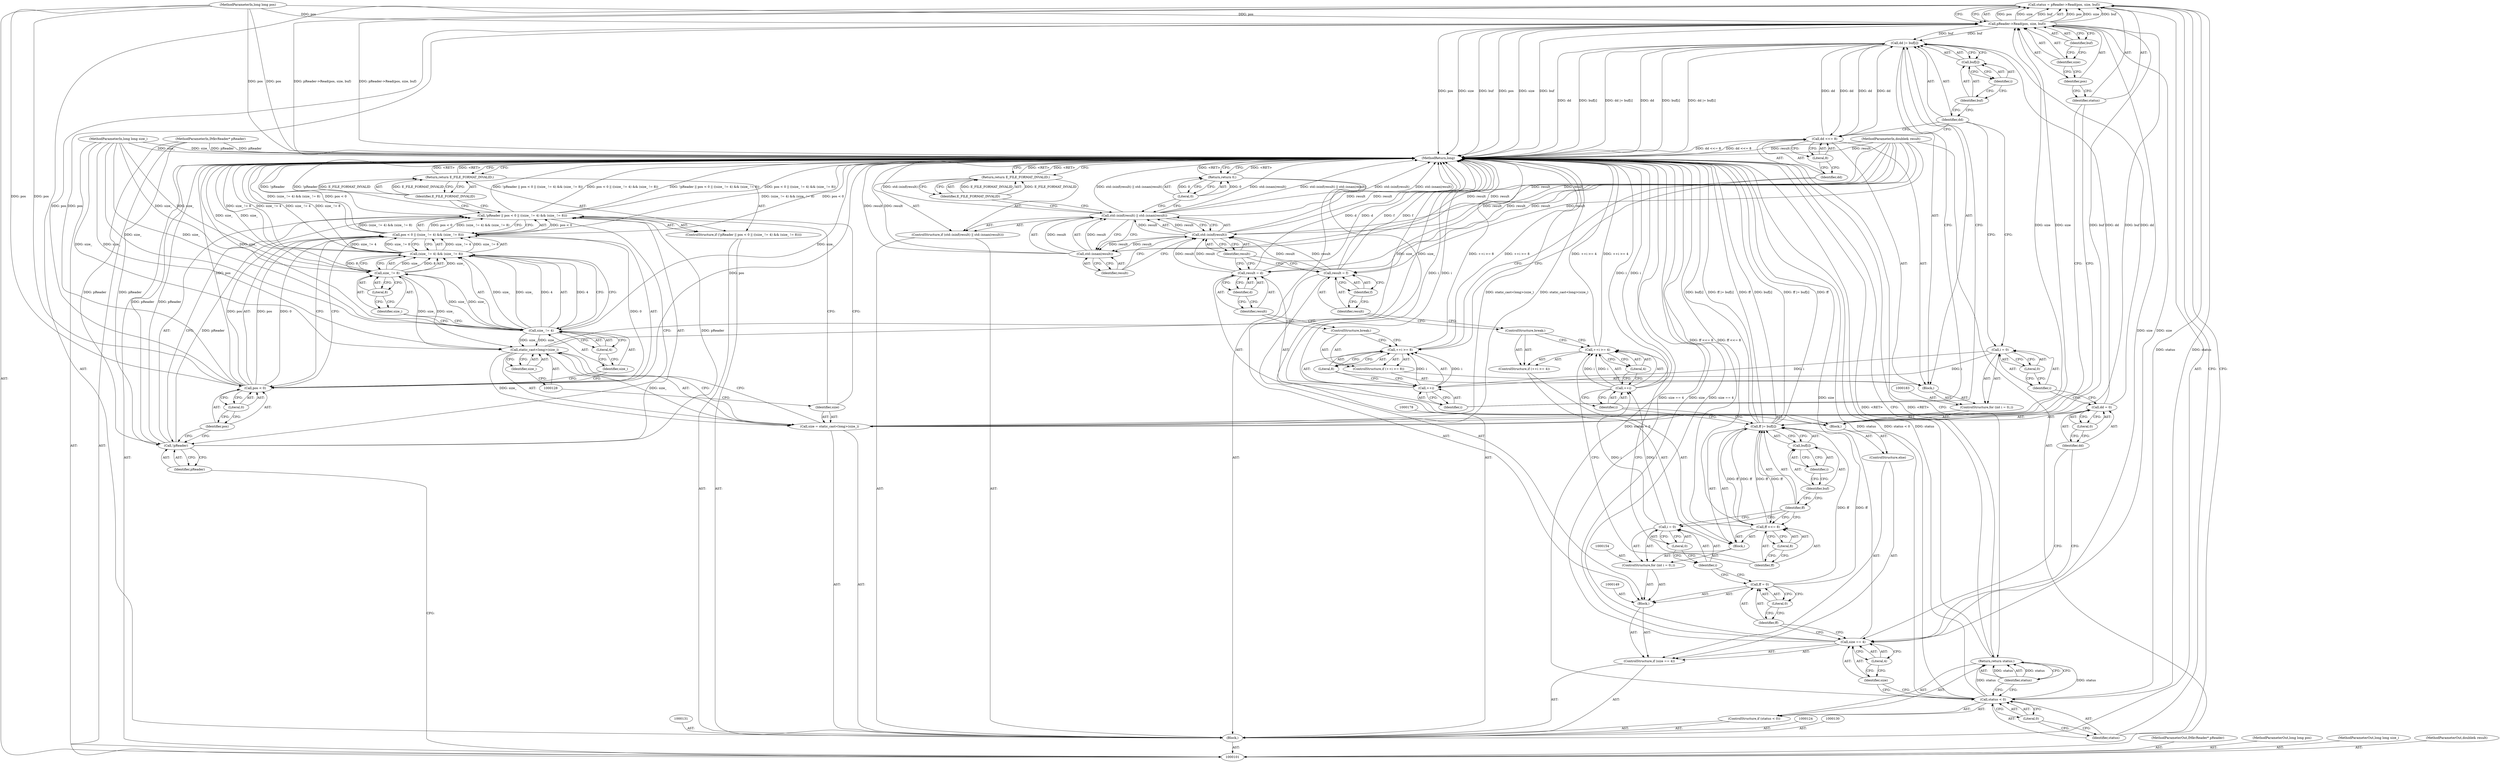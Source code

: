 digraph "0_Android_cc274e2abe8b2a6698a5c47d8aa4bb45f1f9538d_63" {
"1000132" [label="(Call,status = pReader->Read(pos, size, buf))"];
"1000133" [label="(Identifier,status)"];
"1000134" [label="(Call,pReader->Read(pos, size, buf))"];
"1000135" [label="(Identifier,pos)"];
"1000136" [label="(Identifier,size)"];
"1000137" [label="(Identifier,buf)"];
"1000138" [label="(ControlStructure,if (status < 0))"];
"1000141" [label="(Literal,0)"];
"1000139" [label="(Call,status < 0)"];
"1000140" [label="(Identifier,status)"];
"1000142" [label="(Return,return status;)"];
"1000143" [label="(Identifier,status)"];
"1000144" [label="(ControlStructure,if (size == 4))"];
"1000147" [label="(Literal,4)"];
"1000145" [label="(Call,size == 4)"];
"1000146" [label="(Identifier,size)"];
"1000148" [label="(Block,)"];
"1000215" [label="(MethodReturn,long)"];
"1000102" [label="(MethodParameterIn,IMkvReader* pReader)"];
"1000304" [label="(MethodParameterOut,IMkvReader* pReader)"];
"1000103" [label="(MethodParameterIn,long long pos)"];
"1000305" [label="(MethodParameterOut,long long pos)"];
"1000104" [label="(MethodParameterIn,long long size_)"];
"1000306" [label="(MethodParameterOut,long long size_)"];
"1000150" [label="(Call,ff = 0)"];
"1000151" [label="(Identifier,ff)"];
"1000152" [label="(Literal,0)"];
"1000153" [label="(ControlStructure,for (int i = 0;;))"];
"1000155" [label="(Call,i = 0)"];
"1000156" [label="(Identifier,i)"];
"1000157" [label="(Literal,0)"];
"1000158" [label="(Block,)"];
"1000161" [label="(Call,buf[i])"];
"1000162" [label="(Identifier,buf)"];
"1000163" [label="(Identifier,i)"];
"1000159" [label="(Call,ff |= buf[i])"];
"1000160" [label="(Identifier,ff)"];
"1000164" [label="(ControlStructure,if (++i >= 4))"];
"1000168" [label="(Literal,4)"];
"1000165" [label="(Call,++i >= 4)"];
"1000166" [label="(Call,++i)"];
"1000167" [label="(Identifier,i)"];
"1000169" [label="(ControlStructure,break;)"];
"1000105" [label="(MethodParameterIn,double& result)"];
"1000307" [label="(MethodParameterOut,double& result)"];
"1000106" [label="(Block,)"];
"1000172" [label="(Literal,8)"];
"1000170" [label="(Call,ff <<= 8)"];
"1000171" [label="(Identifier,ff)"];
"1000175" [label="(Identifier,f)"];
"1000173" [label="(Call,result = f)"];
"1000174" [label="(Identifier,result)"];
"1000176" [label="(ControlStructure,else)"];
"1000177" [label="(Block,)"];
"1000111" [label="(Call,pos < 0 || ((size_ != 4) && (size_ != 8)))"];
"1000112" [label="(Call,pos < 0)"];
"1000113" [label="(Identifier,pos)"];
"1000107" [label="(ControlStructure,if (!pReader || pos < 0 || ((size_ != 4) && (size_ != 8))))"];
"1000114" [label="(Literal,0)"];
"1000115" [label="(Call,(size_ != 4) && (size_ != 8))"];
"1000116" [label="(Call,size_ != 4)"];
"1000117" [label="(Identifier,size_)"];
"1000118" [label="(Literal,4)"];
"1000119" [label="(Call,size_ != 8)"];
"1000120" [label="(Identifier,size_)"];
"1000121" [label="(Literal,8)"];
"1000108" [label="(Call,!pReader || pos < 0 || ((size_ != 4) && (size_ != 8)))"];
"1000109" [label="(Call,!pReader)"];
"1000110" [label="(Identifier,pReader)"];
"1000179" [label="(Call,dd = 0)"];
"1000180" [label="(Identifier,dd)"];
"1000181" [label="(Literal,0)"];
"1000182" [label="(ControlStructure,for (int i = 0;;))"];
"1000184" [label="(Call,i = 0)"];
"1000185" [label="(Identifier,i)"];
"1000186" [label="(Literal,0)"];
"1000187" [label="(Block,)"];
"1000190" [label="(Call,buf[i])"];
"1000191" [label="(Identifier,buf)"];
"1000192" [label="(Identifier,i)"];
"1000188" [label="(Call,dd |= buf[i])"];
"1000189" [label="(Identifier,dd)"];
"1000193" [label="(ControlStructure,if (++i >= 8))"];
"1000197" [label="(Literal,8)"];
"1000194" [label="(Call,++i >= 8)"];
"1000195" [label="(Call,++i)"];
"1000196" [label="(Identifier,i)"];
"1000198" [label="(ControlStructure,break;)"];
"1000201" [label="(Literal,8)"];
"1000199" [label="(Call,dd <<= 8)"];
"1000200" [label="(Identifier,dd)"];
"1000123" [label="(Identifier,E_FILE_FORMAT_INVALID)"];
"1000122" [label="(Return,return E_FILE_FORMAT_INVALID;)"];
"1000204" [label="(Identifier,d)"];
"1000202" [label="(Call,result = d)"];
"1000203" [label="(Identifier,result)"];
"1000208" [label="(Identifier,result)"];
"1000205" [label="(ControlStructure,if (std::isinf(result) || std::isnan(result)))"];
"1000209" [label="(Call,std::isnan(result))"];
"1000210" [label="(Identifier,result)"];
"1000206" [label="(Call,std::isinf(result) || std::isnan(result))"];
"1000207" [label="(Call,std::isinf(result))"];
"1000212" [label="(Identifier,E_FILE_FORMAT_INVALID)"];
"1000211" [label="(Return,return E_FILE_FORMAT_INVALID;)"];
"1000214" [label="(Literal,0)"];
"1000213" [label="(Return,return 0;)"];
"1000125" [label="(Call,size = static_cast<long>(size_))"];
"1000126" [label="(Identifier,size)"];
"1000127" [label="(Call,static_cast<long>(size_))"];
"1000129" [label="(Identifier,size_)"];
"1000132" -> "1000106"  [label="AST: "];
"1000132" -> "1000134"  [label="CFG: "];
"1000133" -> "1000132"  [label="AST: "];
"1000134" -> "1000132"  [label="AST: "];
"1000140" -> "1000132"  [label="CFG: "];
"1000132" -> "1000215"  [label="DDG: pReader->Read(pos, size, buf)"];
"1000134" -> "1000132"  [label="DDG: pos"];
"1000134" -> "1000132"  [label="DDG: size"];
"1000134" -> "1000132"  [label="DDG: buf"];
"1000132" -> "1000139"  [label="DDG: status"];
"1000133" -> "1000132"  [label="AST: "];
"1000133" -> "1000125"  [label="CFG: "];
"1000135" -> "1000133"  [label="CFG: "];
"1000134" -> "1000132"  [label="AST: "];
"1000134" -> "1000137"  [label="CFG: "];
"1000135" -> "1000134"  [label="AST: "];
"1000136" -> "1000134"  [label="AST: "];
"1000137" -> "1000134"  [label="AST: "];
"1000132" -> "1000134"  [label="CFG: "];
"1000134" -> "1000215"  [label="DDG: pos"];
"1000134" -> "1000215"  [label="DDG: size"];
"1000134" -> "1000215"  [label="DDG: buf"];
"1000134" -> "1000132"  [label="DDG: pos"];
"1000134" -> "1000132"  [label="DDG: size"];
"1000134" -> "1000132"  [label="DDG: buf"];
"1000112" -> "1000134"  [label="DDG: pos"];
"1000103" -> "1000134"  [label="DDG: pos"];
"1000125" -> "1000134"  [label="DDG: size"];
"1000134" -> "1000145"  [label="DDG: size"];
"1000134" -> "1000159"  [label="DDG: buf"];
"1000134" -> "1000188"  [label="DDG: buf"];
"1000135" -> "1000134"  [label="AST: "];
"1000135" -> "1000133"  [label="CFG: "];
"1000136" -> "1000135"  [label="CFG: "];
"1000136" -> "1000134"  [label="AST: "];
"1000136" -> "1000135"  [label="CFG: "];
"1000137" -> "1000136"  [label="CFG: "];
"1000137" -> "1000134"  [label="AST: "];
"1000137" -> "1000136"  [label="CFG: "];
"1000134" -> "1000137"  [label="CFG: "];
"1000138" -> "1000106"  [label="AST: "];
"1000139" -> "1000138"  [label="AST: "];
"1000142" -> "1000138"  [label="AST: "];
"1000141" -> "1000139"  [label="AST: "];
"1000141" -> "1000140"  [label="CFG: "];
"1000139" -> "1000141"  [label="CFG: "];
"1000139" -> "1000138"  [label="AST: "];
"1000139" -> "1000141"  [label="CFG: "];
"1000140" -> "1000139"  [label="AST: "];
"1000141" -> "1000139"  [label="AST: "];
"1000143" -> "1000139"  [label="CFG: "];
"1000146" -> "1000139"  [label="CFG: "];
"1000139" -> "1000215"  [label="DDG: status < 0"];
"1000139" -> "1000215"  [label="DDG: status"];
"1000132" -> "1000139"  [label="DDG: status"];
"1000139" -> "1000142"  [label="DDG: status"];
"1000140" -> "1000139"  [label="AST: "];
"1000140" -> "1000132"  [label="CFG: "];
"1000141" -> "1000140"  [label="CFG: "];
"1000142" -> "1000138"  [label="AST: "];
"1000142" -> "1000143"  [label="CFG: "];
"1000143" -> "1000142"  [label="AST: "];
"1000215" -> "1000142"  [label="CFG: "];
"1000142" -> "1000215"  [label="DDG: <RET>"];
"1000143" -> "1000142"  [label="DDG: status"];
"1000139" -> "1000142"  [label="DDG: status"];
"1000143" -> "1000142"  [label="AST: "];
"1000143" -> "1000139"  [label="CFG: "];
"1000142" -> "1000143"  [label="CFG: "];
"1000143" -> "1000142"  [label="DDG: status"];
"1000144" -> "1000106"  [label="AST: "];
"1000145" -> "1000144"  [label="AST: "];
"1000148" -> "1000144"  [label="AST: "];
"1000176" -> "1000144"  [label="AST: "];
"1000147" -> "1000145"  [label="AST: "];
"1000147" -> "1000146"  [label="CFG: "];
"1000145" -> "1000147"  [label="CFG: "];
"1000145" -> "1000144"  [label="AST: "];
"1000145" -> "1000147"  [label="CFG: "];
"1000146" -> "1000145"  [label="AST: "];
"1000147" -> "1000145"  [label="AST: "];
"1000151" -> "1000145"  [label="CFG: "];
"1000180" -> "1000145"  [label="CFG: "];
"1000145" -> "1000215"  [label="DDG: size == 4"];
"1000145" -> "1000215"  [label="DDG: size"];
"1000134" -> "1000145"  [label="DDG: size"];
"1000146" -> "1000145"  [label="AST: "];
"1000146" -> "1000139"  [label="CFG: "];
"1000147" -> "1000146"  [label="CFG: "];
"1000148" -> "1000144"  [label="AST: "];
"1000149" -> "1000148"  [label="AST: "];
"1000150" -> "1000148"  [label="AST: "];
"1000153" -> "1000148"  [label="AST: "];
"1000173" -> "1000148"  [label="AST: "];
"1000215" -> "1000101"  [label="AST: "];
"1000215" -> "1000122"  [label="CFG: "];
"1000215" -> "1000142"  [label="CFG: "];
"1000215" -> "1000211"  [label="CFG: "];
"1000215" -> "1000213"  [label="CFG: "];
"1000142" -> "1000215"  [label="DDG: <RET>"];
"1000122" -> "1000215"  [label="DDG: <RET>"];
"1000211" -> "1000215"  [label="DDG: <RET>"];
"1000213" -> "1000215"  [label="DDG: <RET>"];
"1000209" -> "1000215"  [label="DDG: result"];
"1000188" -> "1000215"  [label="DDG: buf[i]"];
"1000188" -> "1000215"  [label="DDG: dd |= buf[i]"];
"1000188" -> "1000215"  [label="DDG: dd"];
"1000105" -> "1000215"  [label="DDG: result"];
"1000111" -> "1000215"  [label="DDG: (size_ != 4) && (size_ != 8)"];
"1000111" -> "1000215"  [label="DDG: pos < 0"];
"1000207" -> "1000215"  [label="DDG: result"];
"1000199" -> "1000215"  [label="DDG: dd <<= 8"];
"1000115" -> "1000215"  [label="DDG: size_ != 8"];
"1000115" -> "1000215"  [label="DDG: size_ != 4"];
"1000159" -> "1000215"  [label="DDG: ff |= buf[i]"];
"1000159" -> "1000215"  [label="DDG: ff"];
"1000159" -> "1000215"  [label="DDG: buf[i]"];
"1000116" -> "1000215"  [label="DDG: size_"];
"1000194" -> "1000215"  [label="DDG: ++i >= 8"];
"1000108" -> "1000215"  [label="DDG: !pReader || pos < 0 || ((size_ != 4) && (size_ != 8))"];
"1000108" -> "1000215"  [label="DDG: pos < 0 || ((size_ != 4) && (size_ != 8))"];
"1000108" -> "1000215"  [label="DDG: !pReader"];
"1000206" -> "1000215"  [label="DDG: std::isnan(result)"];
"1000206" -> "1000215"  [label="DDG: std::isinf(result) || std::isnan(result)"];
"1000206" -> "1000215"  [label="DDG: std::isinf(result)"];
"1000104" -> "1000215"  [label="DDG: size_"];
"1000139" -> "1000215"  [label="DDG: status < 0"];
"1000139" -> "1000215"  [label="DDG: status"];
"1000127" -> "1000215"  [label="DDG: size_"];
"1000103" -> "1000215"  [label="DDG: pos"];
"1000166" -> "1000215"  [label="DDG: i"];
"1000132" -> "1000215"  [label="DDG: pReader->Read(pos, size, buf)"];
"1000125" -> "1000215"  [label="DDG: static_cast<long>(size_)"];
"1000102" -> "1000215"  [label="DDG: pReader"];
"1000134" -> "1000215"  [label="DDG: pos"];
"1000134" -> "1000215"  [label="DDG: size"];
"1000134" -> "1000215"  [label="DDG: buf"];
"1000112" -> "1000215"  [label="DDG: pos"];
"1000109" -> "1000215"  [label="DDG: pReader"];
"1000119" -> "1000215"  [label="DDG: size_"];
"1000145" -> "1000215"  [label="DDG: size == 4"];
"1000145" -> "1000215"  [label="DDG: size"];
"1000170" -> "1000215"  [label="DDG: ff <<= 8"];
"1000195" -> "1000215"  [label="DDG: i"];
"1000173" -> "1000215"  [label="DDG: f"];
"1000202" -> "1000215"  [label="DDG: d"];
"1000165" -> "1000215"  [label="DDG: ++i >= 4"];
"1000102" -> "1000101"  [label="AST: "];
"1000102" -> "1000215"  [label="DDG: pReader"];
"1000102" -> "1000109"  [label="DDG: pReader"];
"1000304" -> "1000101"  [label="AST: "];
"1000103" -> "1000101"  [label="AST: "];
"1000103" -> "1000215"  [label="DDG: pos"];
"1000103" -> "1000112"  [label="DDG: pos"];
"1000103" -> "1000134"  [label="DDG: pos"];
"1000305" -> "1000101"  [label="AST: "];
"1000104" -> "1000101"  [label="AST: "];
"1000104" -> "1000215"  [label="DDG: size_"];
"1000104" -> "1000116"  [label="DDG: size_"];
"1000104" -> "1000119"  [label="DDG: size_"];
"1000104" -> "1000127"  [label="DDG: size_"];
"1000306" -> "1000101"  [label="AST: "];
"1000150" -> "1000148"  [label="AST: "];
"1000150" -> "1000152"  [label="CFG: "];
"1000151" -> "1000150"  [label="AST: "];
"1000152" -> "1000150"  [label="AST: "];
"1000156" -> "1000150"  [label="CFG: "];
"1000150" -> "1000159"  [label="DDG: ff"];
"1000151" -> "1000150"  [label="AST: "];
"1000151" -> "1000145"  [label="CFG: "];
"1000152" -> "1000151"  [label="CFG: "];
"1000152" -> "1000150"  [label="AST: "];
"1000152" -> "1000151"  [label="CFG: "];
"1000150" -> "1000152"  [label="CFG: "];
"1000153" -> "1000148"  [label="AST: "];
"1000154" -> "1000153"  [label="AST: "];
"1000155" -> "1000153"  [label="AST: "];
"1000158" -> "1000153"  [label="AST: "];
"1000155" -> "1000153"  [label="AST: "];
"1000155" -> "1000157"  [label="CFG: "];
"1000156" -> "1000155"  [label="AST: "];
"1000157" -> "1000155"  [label="AST: "];
"1000160" -> "1000155"  [label="CFG: "];
"1000155" -> "1000166"  [label="DDG: i"];
"1000156" -> "1000155"  [label="AST: "];
"1000156" -> "1000150"  [label="CFG: "];
"1000157" -> "1000156"  [label="CFG: "];
"1000157" -> "1000155"  [label="AST: "];
"1000157" -> "1000156"  [label="CFG: "];
"1000155" -> "1000157"  [label="CFG: "];
"1000158" -> "1000153"  [label="AST: "];
"1000159" -> "1000158"  [label="AST: "];
"1000164" -> "1000158"  [label="AST: "];
"1000170" -> "1000158"  [label="AST: "];
"1000161" -> "1000159"  [label="AST: "];
"1000161" -> "1000163"  [label="CFG: "];
"1000162" -> "1000161"  [label="AST: "];
"1000163" -> "1000161"  [label="AST: "];
"1000159" -> "1000161"  [label="CFG: "];
"1000162" -> "1000161"  [label="AST: "];
"1000162" -> "1000160"  [label="CFG: "];
"1000163" -> "1000162"  [label="CFG: "];
"1000163" -> "1000161"  [label="AST: "];
"1000163" -> "1000162"  [label="CFG: "];
"1000161" -> "1000163"  [label="CFG: "];
"1000159" -> "1000158"  [label="AST: "];
"1000159" -> "1000161"  [label="CFG: "];
"1000160" -> "1000159"  [label="AST: "];
"1000161" -> "1000159"  [label="AST: "];
"1000167" -> "1000159"  [label="CFG: "];
"1000159" -> "1000215"  [label="DDG: ff |= buf[i]"];
"1000159" -> "1000215"  [label="DDG: ff"];
"1000159" -> "1000215"  [label="DDG: buf[i]"];
"1000150" -> "1000159"  [label="DDG: ff"];
"1000170" -> "1000159"  [label="DDG: ff"];
"1000134" -> "1000159"  [label="DDG: buf"];
"1000159" -> "1000170"  [label="DDG: ff"];
"1000160" -> "1000159"  [label="AST: "];
"1000160" -> "1000155"  [label="CFG: "];
"1000160" -> "1000170"  [label="CFG: "];
"1000162" -> "1000160"  [label="CFG: "];
"1000164" -> "1000158"  [label="AST: "];
"1000165" -> "1000164"  [label="AST: "];
"1000169" -> "1000164"  [label="AST: "];
"1000168" -> "1000165"  [label="AST: "];
"1000168" -> "1000166"  [label="CFG: "];
"1000165" -> "1000168"  [label="CFG: "];
"1000165" -> "1000164"  [label="AST: "];
"1000165" -> "1000168"  [label="CFG: "];
"1000166" -> "1000165"  [label="AST: "];
"1000168" -> "1000165"  [label="AST: "];
"1000169" -> "1000165"  [label="CFG: "];
"1000171" -> "1000165"  [label="CFG: "];
"1000165" -> "1000215"  [label="DDG: ++i >= 4"];
"1000166" -> "1000165"  [label="DDG: i"];
"1000166" -> "1000165"  [label="AST: "];
"1000166" -> "1000167"  [label="CFG: "];
"1000167" -> "1000166"  [label="AST: "];
"1000168" -> "1000166"  [label="CFG: "];
"1000166" -> "1000215"  [label="DDG: i"];
"1000166" -> "1000165"  [label="DDG: i"];
"1000155" -> "1000166"  [label="DDG: i"];
"1000167" -> "1000166"  [label="AST: "];
"1000167" -> "1000159"  [label="CFG: "];
"1000166" -> "1000167"  [label="CFG: "];
"1000169" -> "1000164"  [label="AST: "];
"1000169" -> "1000165"  [label="CFG: "];
"1000174" -> "1000169"  [label="CFG: "];
"1000105" -> "1000101"  [label="AST: "];
"1000105" -> "1000215"  [label="DDG: result"];
"1000105" -> "1000173"  [label="DDG: result"];
"1000105" -> "1000202"  [label="DDG: result"];
"1000105" -> "1000207"  [label="DDG: result"];
"1000105" -> "1000209"  [label="DDG: result"];
"1000307" -> "1000101"  [label="AST: "];
"1000106" -> "1000101"  [label="AST: "];
"1000107" -> "1000106"  [label="AST: "];
"1000124" -> "1000106"  [label="AST: "];
"1000125" -> "1000106"  [label="AST: "];
"1000130" -> "1000106"  [label="AST: "];
"1000131" -> "1000106"  [label="AST: "];
"1000132" -> "1000106"  [label="AST: "];
"1000138" -> "1000106"  [label="AST: "];
"1000144" -> "1000106"  [label="AST: "];
"1000205" -> "1000106"  [label="AST: "];
"1000213" -> "1000106"  [label="AST: "];
"1000172" -> "1000170"  [label="AST: "];
"1000172" -> "1000171"  [label="CFG: "];
"1000170" -> "1000172"  [label="CFG: "];
"1000170" -> "1000158"  [label="AST: "];
"1000170" -> "1000172"  [label="CFG: "];
"1000171" -> "1000170"  [label="AST: "];
"1000172" -> "1000170"  [label="AST: "];
"1000160" -> "1000170"  [label="CFG: "];
"1000170" -> "1000215"  [label="DDG: ff <<= 8"];
"1000170" -> "1000159"  [label="DDG: ff"];
"1000159" -> "1000170"  [label="DDG: ff"];
"1000171" -> "1000170"  [label="AST: "];
"1000171" -> "1000165"  [label="CFG: "];
"1000172" -> "1000171"  [label="CFG: "];
"1000175" -> "1000173"  [label="AST: "];
"1000175" -> "1000174"  [label="CFG: "];
"1000173" -> "1000175"  [label="CFG: "];
"1000173" -> "1000148"  [label="AST: "];
"1000173" -> "1000175"  [label="CFG: "];
"1000174" -> "1000173"  [label="AST: "];
"1000175" -> "1000173"  [label="AST: "];
"1000208" -> "1000173"  [label="CFG: "];
"1000173" -> "1000215"  [label="DDG: f"];
"1000105" -> "1000173"  [label="DDG: result"];
"1000173" -> "1000207"  [label="DDG: result"];
"1000174" -> "1000173"  [label="AST: "];
"1000174" -> "1000169"  [label="CFG: "];
"1000175" -> "1000174"  [label="CFG: "];
"1000176" -> "1000144"  [label="AST: "];
"1000177" -> "1000176"  [label="AST: "];
"1000177" -> "1000176"  [label="AST: "];
"1000178" -> "1000177"  [label="AST: "];
"1000179" -> "1000177"  [label="AST: "];
"1000182" -> "1000177"  [label="AST: "];
"1000202" -> "1000177"  [label="AST: "];
"1000111" -> "1000108"  [label="AST: "];
"1000111" -> "1000112"  [label="CFG: "];
"1000111" -> "1000115"  [label="CFG: "];
"1000112" -> "1000111"  [label="AST: "];
"1000115" -> "1000111"  [label="AST: "];
"1000108" -> "1000111"  [label="CFG: "];
"1000111" -> "1000215"  [label="DDG: (size_ != 4) && (size_ != 8)"];
"1000111" -> "1000215"  [label="DDG: pos < 0"];
"1000111" -> "1000108"  [label="DDG: pos < 0"];
"1000111" -> "1000108"  [label="DDG: (size_ != 4) && (size_ != 8)"];
"1000112" -> "1000111"  [label="DDG: pos"];
"1000112" -> "1000111"  [label="DDG: 0"];
"1000115" -> "1000111"  [label="DDG: size_ != 4"];
"1000115" -> "1000111"  [label="DDG: size_ != 8"];
"1000112" -> "1000111"  [label="AST: "];
"1000112" -> "1000114"  [label="CFG: "];
"1000113" -> "1000112"  [label="AST: "];
"1000114" -> "1000112"  [label="AST: "];
"1000117" -> "1000112"  [label="CFG: "];
"1000111" -> "1000112"  [label="CFG: "];
"1000112" -> "1000215"  [label="DDG: pos"];
"1000112" -> "1000111"  [label="DDG: pos"];
"1000112" -> "1000111"  [label="DDG: 0"];
"1000103" -> "1000112"  [label="DDG: pos"];
"1000112" -> "1000134"  [label="DDG: pos"];
"1000113" -> "1000112"  [label="AST: "];
"1000113" -> "1000109"  [label="CFG: "];
"1000114" -> "1000113"  [label="CFG: "];
"1000107" -> "1000106"  [label="AST: "];
"1000108" -> "1000107"  [label="AST: "];
"1000122" -> "1000107"  [label="AST: "];
"1000114" -> "1000112"  [label="AST: "];
"1000114" -> "1000113"  [label="CFG: "];
"1000112" -> "1000114"  [label="CFG: "];
"1000115" -> "1000111"  [label="AST: "];
"1000115" -> "1000116"  [label="CFG: "];
"1000115" -> "1000119"  [label="CFG: "];
"1000116" -> "1000115"  [label="AST: "];
"1000119" -> "1000115"  [label="AST: "];
"1000111" -> "1000115"  [label="CFG: "];
"1000115" -> "1000215"  [label="DDG: size_ != 8"];
"1000115" -> "1000215"  [label="DDG: size_ != 4"];
"1000115" -> "1000111"  [label="DDG: size_ != 4"];
"1000115" -> "1000111"  [label="DDG: size_ != 8"];
"1000116" -> "1000115"  [label="DDG: size_"];
"1000116" -> "1000115"  [label="DDG: 4"];
"1000119" -> "1000115"  [label="DDG: size_"];
"1000119" -> "1000115"  [label="DDG: 8"];
"1000116" -> "1000115"  [label="AST: "];
"1000116" -> "1000118"  [label="CFG: "];
"1000117" -> "1000116"  [label="AST: "];
"1000118" -> "1000116"  [label="AST: "];
"1000120" -> "1000116"  [label="CFG: "];
"1000115" -> "1000116"  [label="CFG: "];
"1000116" -> "1000215"  [label="DDG: size_"];
"1000116" -> "1000115"  [label="DDG: size_"];
"1000116" -> "1000115"  [label="DDG: 4"];
"1000104" -> "1000116"  [label="DDG: size_"];
"1000116" -> "1000119"  [label="DDG: size_"];
"1000116" -> "1000127"  [label="DDG: size_"];
"1000117" -> "1000116"  [label="AST: "];
"1000117" -> "1000112"  [label="CFG: "];
"1000118" -> "1000117"  [label="CFG: "];
"1000118" -> "1000116"  [label="AST: "];
"1000118" -> "1000117"  [label="CFG: "];
"1000116" -> "1000118"  [label="CFG: "];
"1000119" -> "1000115"  [label="AST: "];
"1000119" -> "1000121"  [label="CFG: "];
"1000120" -> "1000119"  [label="AST: "];
"1000121" -> "1000119"  [label="AST: "];
"1000115" -> "1000119"  [label="CFG: "];
"1000119" -> "1000215"  [label="DDG: size_"];
"1000119" -> "1000115"  [label="DDG: size_"];
"1000119" -> "1000115"  [label="DDG: 8"];
"1000116" -> "1000119"  [label="DDG: size_"];
"1000104" -> "1000119"  [label="DDG: size_"];
"1000119" -> "1000127"  [label="DDG: size_"];
"1000120" -> "1000119"  [label="AST: "];
"1000120" -> "1000116"  [label="CFG: "];
"1000121" -> "1000120"  [label="CFG: "];
"1000121" -> "1000119"  [label="AST: "];
"1000121" -> "1000120"  [label="CFG: "];
"1000119" -> "1000121"  [label="CFG: "];
"1000108" -> "1000107"  [label="AST: "];
"1000108" -> "1000109"  [label="CFG: "];
"1000108" -> "1000111"  [label="CFG: "];
"1000109" -> "1000108"  [label="AST: "];
"1000111" -> "1000108"  [label="AST: "];
"1000123" -> "1000108"  [label="CFG: "];
"1000126" -> "1000108"  [label="CFG: "];
"1000108" -> "1000215"  [label="DDG: !pReader || pos < 0 || ((size_ != 4) && (size_ != 8))"];
"1000108" -> "1000215"  [label="DDG: pos < 0 || ((size_ != 4) && (size_ != 8))"];
"1000108" -> "1000215"  [label="DDG: !pReader"];
"1000109" -> "1000108"  [label="DDG: pReader"];
"1000111" -> "1000108"  [label="DDG: pos < 0"];
"1000111" -> "1000108"  [label="DDG: (size_ != 4) && (size_ != 8)"];
"1000109" -> "1000108"  [label="AST: "];
"1000109" -> "1000110"  [label="CFG: "];
"1000110" -> "1000109"  [label="AST: "];
"1000113" -> "1000109"  [label="CFG: "];
"1000108" -> "1000109"  [label="CFG: "];
"1000109" -> "1000215"  [label="DDG: pReader"];
"1000109" -> "1000108"  [label="DDG: pReader"];
"1000102" -> "1000109"  [label="DDG: pReader"];
"1000110" -> "1000109"  [label="AST: "];
"1000110" -> "1000101"  [label="CFG: "];
"1000109" -> "1000110"  [label="CFG: "];
"1000179" -> "1000177"  [label="AST: "];
"1000179" -> "1000181"  [label="CFG: "];
"1000180" -> "1000179"  [label="AST: "];
"1000181" -> "1000179"  [label="AST: "];
"1000185" -> "1000179"  [label="CFG: "];
"1000179" -> "1000188"  [label="DDG: dd"];
"1000180" -> "1000179"  [label="AST: "];
"1000180" -> "1000145"  [label="CFG: "];
"1000181" -> "1000180"  [label="CFG: "];
"1000181" -> "1000179"  [label="AST: "];
"1000181" -> "1000180"  [label="CFG: "];
"1000179" -> "1000181"  [label="CFG: "];
"1000182" -> "1000177"  [label="AST: "];
"1000183" -> "1000182"  [label="AST: "];
"1000184" -> "1000182"  [label="AST: "];
"1000187" -> "1000182"  [label="AST: "];
"1000184" -> "1000182"  [label="AST: "];
"1000184" -> "1000186"  [label="CFG: "];
"1000185" -> "1000184"  [label="AST: "];
"1000186" -> "1000184"  [label="AST: "];
"1000189" -> "1000184"  [label="CFG: "];
"1000184" -> "1000195"  [label="DDG: i"];
"1000185" -> "1000184"  [label="AST: "];
"1000185" -> "1000179"  [label="CFG: "];
"1000186" -> "1000185"  [label="CFG: "];
"1000186" -> "1000184"  [label="AST: "];
"1000186" -> "1000185"  [label="CFG: "];
"1000184" -> "1000186"  [label="CFG: "];
"1000187" -> "1000182"  [label="AST: "];
"1000188" -> "1000187"  [label="AST: "];
"1000193" -> "1000187"  [label="AST: "];
"1000199" -> "1000187"  [label="AST: "];
"1000190" -> "1000188"  [label="AST: "];
"1000190" -> "1000192"  [label="CFG: "];
"1000191" -> "1000190"  [label="AST: "];
"1000192" -> "1000190"  [label="AST: "];
"1000188" -> "1000190"  [label="CFG: "];
"1000191" -> "1000190"  [label="AST: "];
"1000191" -> "1000189"  [label="CFG: "];
"1000192" -> "1000191"  [label="CFG: "];
"1000192" -> "1000190"  [label="AST: "];
"1000192" -> "1000191"  [label="CFG: "];
"1000190" -> "1000192"  [label="CFG: "];
"1000188" -> "1000187"  [label="AST: "];
"1000188" -> "1000190"  [label="CFG: "];
"1000189" -> "1000188"  [label="AST: "];
"1000190" -> "1000188"  [label="AST: "];
"1000196" -> "1000188"  [label="CFG: "];
"1000188" -> "1000215"  [label="DDG: buf[i]"];
"1000188" -> "1000215"  [label="DDG: dd |= buf[i]"];
"1000188" -> "1000215"  [label="DDG: dd"];
"1000199" -> "1000188"  [label="DDG: dd"];
"1000179" -> "1000188"  [label="DDG: dd"];
"1000134" -> "1000188"  [label="DDG: buf"];
"1000188" -> "1000199"  [label="DDG: dd"];
"1000189" -> "1000188"  [label="AST: "];
"1000189" -> "1000184"  [label="CFG: "];
"1000189" -> "1000199"  [label="CFG: "];
"1000191" -> "1000189"  [label="CFG: "];
"1000193" -> "1000187"  [label="AST: "];
"1000194" -> "1000193"  [label="AST: "];
"1000198" -> "1000193"  [label="AST: "];
"1000197" -> "1000194"  [label="AST: "];
"1000197" -> "1000195"  [label="CFG: "];
"1000194" -> "1000197"  [label="CFG: "];
"1000194" -> "1000193"  [label="AST: "];
"1000194" -> "1000197"  [label="CFG: "];
"1000195" -> "1000194"  [label="AST: "];
"1000197" -> "1000194"  [label="AST: "];
"1000198" -> "1000194"  [label="CFG: "];
"1000200" -> "1000194"  [label="CFG: "];
"1000194" -> "1000215"  [label="DDG: ++i >= 8"];
"1000195" -> "1000194"  [label="DDG: i"];
"1000195" -> "1000194"  [label="AST: "];
"1000195" -> "1000196"  [label="CFG: "];
"1000196" -> "1000195"  [label="AST: "];
"1000197" -> "1000195"  [label="CFG: "];
"1000195" -> "1000215"  [label="DDG: i"];
"1000195" -> "1000194"  [label="DDG: i"];
"1000184" -> "1000195"  [label="DDG: i"];
"1000196" -> "1000195"  [label="AST: "];
"1000196" -> "1000188"  [label="CFG: "];
"1000195" -> "1000196"  [label="CFG: "];
"1000198" -> "1000193"  [label="AST: "];
"1000198" -> "1000194"  [label="CFG: "];
"1000203" -> "1000198"  [label="CFG: "];
"1000201" -> "1000199"  [label="AST: "];
"1000201" -> "1000200"  [label="CFG: "];
"1000199" -> "1000201"  [label="CFG: "];
"1000199" -> "1000187"  [label="AST: "];
"1000199" -> "1000201"  [label="CFG: "];
"1000200" -> "1000199"  [label="AST: "];
"1000201" -> "1000199"  [label="AST: "];
"1000189" -> "1000199"  [label="CFG: "];
"1000199" -> "1000215"  [label="DDG: dd <<= 8"];
"1000199" -> "1000188"  [label="DDG: dd"];
"1000188" -> "1000199"  [label="DDG: dd"];
"1000200" -> "1000199"  [label="AST: "];
"1000200" -> "1000194"  [label="CFG: "];
"1000201" -> "1000200"  [label="CFG: "];
"1000123" -> "1000122"  [label="AST: "];
"1000123" -> "1000108"  [label="CFG: "];
"1000122" -> "1000123"  [label="CFG: "];
"1000123" -> "1000122"  [label="DDG: E_FILE_FORMAT_INVALID"];
"1000122" -> "1000107"  [label="AST: "];
"1000122" -> "1000123"  [label="CFG: "];
"1000123" -> "1000122"  [label="AST: "];
"1000215" -> "1000122"  [label="CFG: "];
"1000122" -> "1000215"  [label="DDG: <RET>"];
"1000123" -> "1000122"  [label="DDG: E_FILE_FORMAT_INVALID"];
"1000204" -> "1000202"  [label="AST: "];
"1000204" -> "1000203"  [label="CFG: "];
"1000202" -> "1000204"  [label="CFG: "];
"1000202" -> "1000177"  [label="AST: "];
"1000202" -> "1000204"  [label="CFG: "];
"1000203" -> "1000202"  [label="AST: "];
"1000204" -> "1000202"  [label="AST: "];
"1000208" -> "1000202"  [label="CFG: "];
"1000202" -> "1000215"  [label="DDG: d"];
"1000105" -> "1000202"  [label="DDG: result"];
"1000202" -> "1000207"  [label="DDG: result"];
"1000203" -> "1000202"  [label="AST: "];
"1000203" -> "1000198"  [label="CFG: "];
"1000204" -> "1000203"  [label="CFG: "];
"1000208" -> "1000207"  [label="AST: "];
"1000208" -> "1000173"  [label="CFG: "];
"1000208" -> "1000202"  [label="CFG: "];
"1000207" -> "1000208"  [label="CFG: "];
"1000205" -> "1000106"  [label="AST: "];
"1000206" -> "1000205"  [label="AST: "];
"1000211" -> "1000205"  [label="AST: "];
"1000209" -> "1000206"  [label="AST: "];
"1000209" -> "1000210"  [label="CFG: "];
"1000210" -> "1000209"  [label="AST: "];
"1000206" -> "1000209"  [label="CFG: "];
"1000209" -> "1000215"  [label="DDG: result"];
"1000209" -> "1000206"  [label="DDG: result"];
"1000207" -> "1000209"  [label="DDG: result"];
"1000105" -> "1000209"  [label="DDG: result"];
"1000210" -> "1000209"  [label="AST: "];
"1000210" -> "1000207"  [label="CFG: "];
"1000209" -> "1000210"  [label="CFG: "];
"1000206" -> "1000205"  [label="AST: "];
"1000206" -> "1000207"  [label="CFG: "];
"1000206" -> "1000209"  [label="CFG: "];
"1000207" -> "1000206"  [label="AST: "];
"1000209" -> "1000206"  [label="AST: "];
"1000212" -> "1000206"  [label="CFG: "];
"1000214" -> "1000206"  [label="CFG: "];
"1000206" -> "1000215"  [label="DDG: std::isnan(result)"];
"1000206" -> "1000215"  [label="DDG: std::isinf(result) || std::isnan(result)"];
"1000206" -> "1000215"  [label="DDG: std::isinf(result)"];
"1000207" -> "1000206"  [label="DDG: result"];
"1000209" -> "1000206"  [label="DDG: result"];
"1000207" -> "1000206"  [label="AST: "];
"1000207" -> "1000208"  [label="CFG: "];
"1000208" -> "1000207"  [label="AST: "];
"1000210" -> "1000207"  [label="CFG: "];
"1000206" -> "1000207"  [label="CFG: "];
"1000207" -> "1000215"  [label="DDG: result"];
"1000207" -> "1000206"  [label="DDG: result"];
"1000202" -> "1000207"  [label="DDG: result"];
"1000173" -> "1000207"  [label="DDG: result"];
"1000105" -> "1000207"  [label="DDG: result"];
"1000207" -> "1000209"  [label="DDG: result"];
"1000212" -> "1000211"  [label="AST: "];
"1000212" -> "1000206"  [label="CFG: "];
"1000211" -> "1000212"  [label="CFG: "];
"1000212" -> "1000211"  [label="DDG: E_FILE_FORMAT_INVALID"];
"1000211" -> "1000205"  [label="AST: "];
"1000211" -> "1000212"  [label="CFG: "];
"1000212" -> "1000211"  [label="AST: "];
"1000215" -> "1000211"  [label="CFG: "];
"1000211" -> "1000215"  [label="DDG: <RET>"];
"1000212" -> "1000211"  [label="DDG: E_FILE_FORMAT_INVALID"];
"1000214" -> "1000213"  [label="AST: "];
"1000214" -> "1000206"  [label="CFG: "];
"1000213" -> "1000214"  [label="CFG: "];
"1000214" -> "1000213"  [label="DDG: 0"];
"1000213" -> "1000106"  [label="AST: "];
"1000213" -> "1000214"  [label="CFG: "];
"1000214" -> "1000213"  [label="AST: "];
"1000215" -> "1000213"  [label="CFG: "];
"1000213" -> "1000215"  [label="DDG: <RET>"];
"1000214" -> "1000213"  [label="DDG: 0"];
"1000125" -> "1000106"  [label="AST: "];
"1000125" -> "1000127"  [label="CFG: "];
"1000126" -> "1000125"  [label="AST: "];
"1000127" -> "1000125"  [label="AST: "];
"1000133" -> "1000125"  [label="CFG: "];
"1000125" -> "1000215"  [label="DDG: static_cast<long>(size_)"];
"1000127" -> "1000125"  [label="DDG: size_"];
"1000125" -> "1000134"  [label="DDG: size"];
"1000126" -> "1000125"  [label="AST: "];
"1000126" -> "1000108"  [label="CFG: "];
"1000128" -> "1000126"  [label="CFG: "];
"1000127" -> "1000125"  [label="AST: "];
"1000127" -> "1000129"  [label="CFG: "];
"1000128" -> "1000127"  [label="AST: "];
"1000129" -> "1000127"  [label="AST: "];
"1000125" -> "1000127"  [label="CFG: "];
"1000127" -> "1000215"  [label="DDG: size_"];
"1000127" -> "1000125"  [label="DDG: size_"];
"1000116" -> "1000127"  [label="DDG: size_"];
"1000119" -> "1000127"  [label="DDG: size_"];
"1000104" -> "1000127"  [label="DDG: size_"];
"1000129" -> "1000127"  [label="AST: "];
"1000129" -> "1000128"  [label="CFG: "];
"1000127" -> "1000129"  [label="CFG: "];
}
